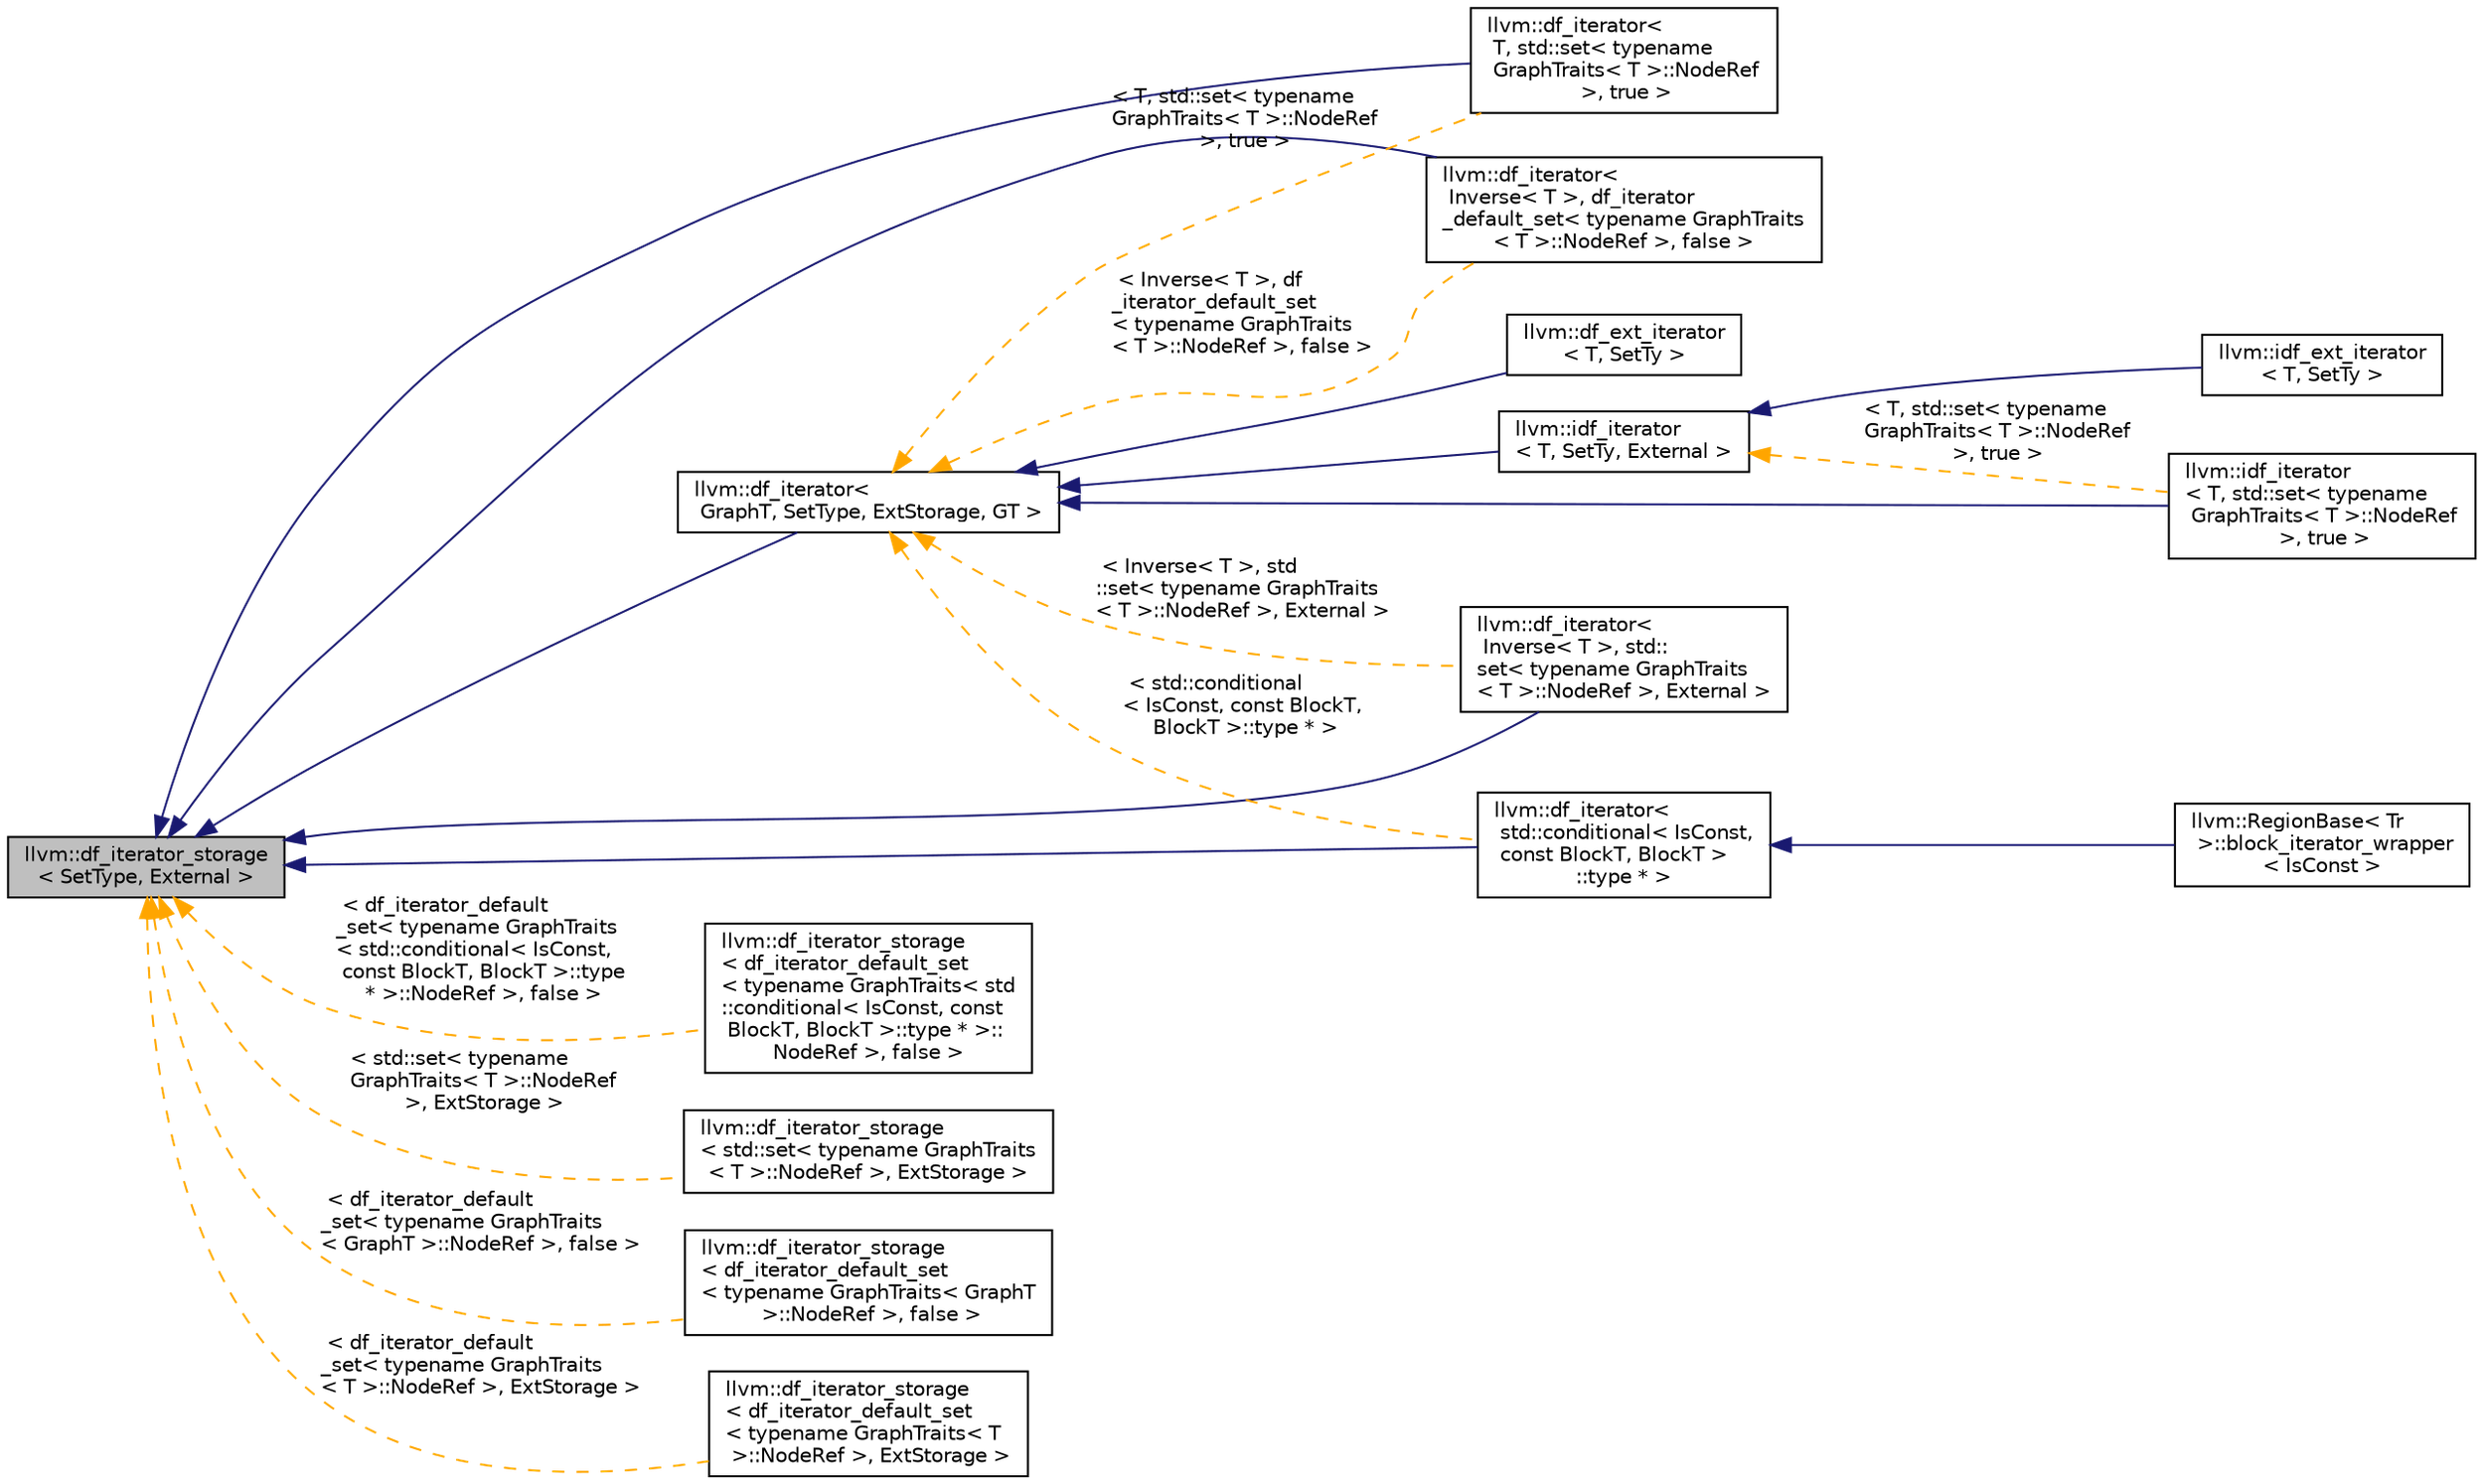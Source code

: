 digraph "llvm::df_iterator_storage&lt; SetType, External &gt;"
{
 // LATEX_PDF_SIZE
  bgcolor="transparent";
  edge [fontname="Helvetica",fontsize="10",labelfontname="Helvetica",labelfontsize="10"];
  node [fontname="Helvetica",fontsize="10",shape="box"];
  rankdir="LR";
  Node1 [label="llvm::df_iterator_storage\l\< SetType, External \>",height=0.2,width=0.4,color="black", fillcolor="grey75", style="filled", fontcolor="black",tooltip=" "];
  Node1 -> Node2 [dir="back",color="midnightblue",fontsize="10",style="solid",fontname="Helvetica"];
  Node2 [label="llvm::df_iterator\<\l std::conditional\< IsConst,\l const BlockT, BlockT \>\l::type * \>",height=0.2,width=0.4,color="black",URL="$classllvm_1_1df__iterator.html",tooltip=" "];
  Node2 -> Node3 [dir="back",color="midnightblue",fontsize="10",style="solid",fontname="Helvetica"];
  Node3 [label="llvm::RegionBase\< Tr\l \>::block_iterator_wrapper\l\< IsConst \>",height=0.2,width=0.4,color="black",URL="$classllvm_1_1RegionBase_1_1block__iterator__wrapper.html",tooltip=" "];
  Node1 -> Node4 [dir="back",color="midnightblue",fontsize="10",style="solid",fontname="Helvetica"];
  Node4 [label="llvm::df_iterator\<\l T, std::set\< typename\l GraphTraits\< T \>::NodeRef\l \>, true \>",height=0.2,width=0.4,color="black",URL="$classllvm_1_1df__iterator.html",tooltip=" "];
  Node1 -> Node5 [dir="back",color="midnightblue",fontsize="10",style="solid",fontname="Helvetica"];
  Node5 [label="llvm::df_iterator\<\l Inverse\< T \>, std::\lset\< typename GraphTraits\l\< T \>::NodeRef \>, External \>",height=0.2,width=0.4,color="black",URL="$classllvm_1_1df__iterator.html",tooltip=" "];
  Node1 -> Node6 [dir="back",color="midnightblue",fontsize="10",style="solid",fontname="Helvetica"];
  Node6 [label="llvm::df_iterator\<\l Inverse\< T \>, df_iterator\l_default_set\< typename GraphTraits\l\< T \>::NodeRef \>, false \>",height=0.2,width=0.4,color="black",URL="$classllvm_1_1df__iterator.html",tooltip=" "];
  Node1 -> Node7 [dir="back",color="midnightblue",fontsize="10",style="solid",fontname="Helvetica"];
  Node7 [label="llvm::df_iterator\<\l GraphT, SetType, ExtStorage, GT \>",height=0.2,width=0.4,color="black",URL="$classllvm_1_1df__iterator.html",tooltip=" "];
  Node7 -> Node8 [dir="back",color="midnightblue",fontsize="10",style="solid",fontname="Helvetica"];
  Node8 [label="llvm::idf_iterator\l\< T, std::set\< typename\l GraphTraits\< T \>::NodeRef\l \>, true \>",height=0.2,width=0.4,color="black",URL="$structllvm_1_1idf__iterator.html",tooltip=" "];
  Node7 -> Node9 [dir="back",color="midnightblue",fontsize="10",style="solid",fontname="Helvetica"];
  Node9 [label="llvm::df_ext_iterator\l\< T, SetTy \>",height=0.2,width=0.4,color="black",URL="$structllvm_1_1df__ext__iterator.html",tooltip=" "];
  Node7 -> Node10 [dir="back",color="midnightblue",fontsize="10",style="solid",fontname="Helvetica"];
  Node10 [label="llvm::idf_iterator\l\< T, SetTy, External \>",height=0.2,width=0.4,color="black",URL="$structllvm_1_1idf__iterator.html",tooltip=" "];
  Node10 -> Node11 [dir="back",color="midnightblue",fontsize="10",style="solid",fontname="Helvetica"];
  Node11 [label="llvm::idf_ext_iterator\l\< T, SetTy \>",height=0.2,width=0.4,color="black",URL="$structllvm_1_1idf__ext__iterator.html",tooltip=" "];
  Node10 -> Node8 [dir="back",color="orange",fontsize="10",style="dashed",label=" \< T, std::set\< typename\l GraphTraits\< T \>::NodeRef\l \>, true \>" ,fontname="Helvetica"];
  Node7 -> Node2 [dir="back",color="orange",fontsize="10",style="dashed",label=" \< std::conditional\l\< IsConst, const BlockT,\l BlockT \>::type * \>" ,fontname="Helvetica"];
  Node7 -> Node4 [dir="back",color="orange",fontsize="10",style="dashed",label=" \< T, std::set\< typename\l GraphTraits\< T \>::NodeRef\l \>, true \>" ,fontname="Helvetica"];
  Node7 -> Node5 [dir="back",color="orange",fontsize="10",style="dashed",label=" \< Inverse\< T \>, std\l::set\< typename GraphTraits\l\< T \>::NodeRef \>, External \>" ,fontname="Helvetica"];
  Node7 -> Node6 [dir="back",color="orange",fontsize="10",style="dashed",label=" \< Inverse\< T \>, df\l_iterator_default_set\l\< typename GraphTraits\l\< T \>::NodeRef \>, false \>" ,fontname="Helvetica"];
  Node1 -> Node12 [dir="back",color="orange",fontsize="10",style="dashed",label=" \< df_iterator_default\l_set\< typename GraphTraits\l\< std::conditional\< IsConst,\l const BlockT, BlockT \>::type\l * \>::NodeRef \>, false \>" ,fontname="Helvetica"];
  Node12 [label="llvm::df_iterator_storage\l\< df_iterator_default_set\l\< typename GraphTraits\< std\l::conditional\< IsConst, const\l BlockT, BlockT \>::type * \>::\lNodeRef \>, false \>",height=0.2,width=0.4,color="black",URL="$classllvm_1_1df__iterator__storage.html",tooltip=" "];
  Node1 -> Node13 [dir="back",color="orange",fontsize="10",style="dashed",label=" \< std::set\< typename\l GraphTraits\< T \>::NodeRef\l \>, ExtStorage \>" ,fontname="Helvetica"];
  Node13 [label="llvm::df_iterator_storage\l\< std::set\< typename GraphTraits\l\< T \>::NodeRef \>, ExtStorage \>",height=0.2,width=0.4,color="black",URL="$classllvm_1_1df__iterator__storage.html",tooltip=" "];
  Node1 -> Node14 [dir="back",color="orange",fontsize="10",style="dashed",label=" \< df_iterator_default\l_set\< typename GraphTraits\l\< GraphT \>::NodeRef \>, false \>" ,fontname="Helvetica"];
  Node14 [label="llvm::df_iterator_storage\l\< df_iterator_default_set\l\< typename GraphTraits\< GraphT\l \>::NodeRef \>, false \>",height=0.2,width=0.4,color="black",URL="$classllvm_1_1df__iterator__storage.html",tooltip=" "];
  Node1 -> Node15 [dir="back",color="orange",fontsize="10",style="dashed",label=" \< df_iterator_default\l_set\< typename GraphTraits\l\< T \>::NodeRef \>, ExtStorage \>" ,fontname="Helvetica"];
  Node15 [label="llvm::df_iterator_storage\l\< df_iterator_default_set\l\< typename GraphTraits\< T\l \>::NodeRef \>, ExtStorage \>",height=0.2,width=0.4,color="black",URL="$classllvm_1_1df__iterator__storage.html",tooltip=" "];
}
